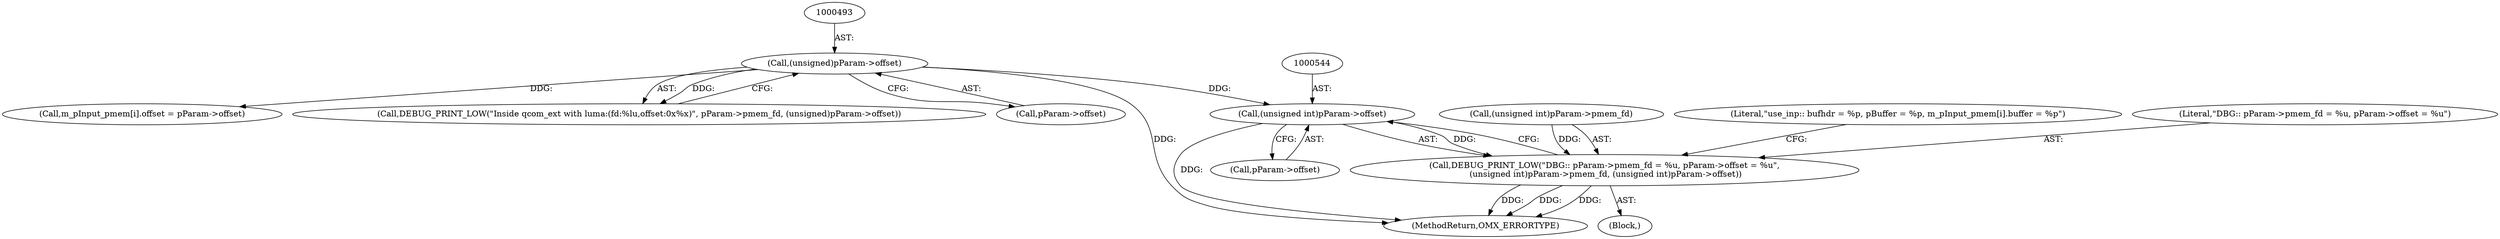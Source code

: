 digraph "0_Android_7558d03e6498e970b761aa44fff6b2c659202d95_1@pointer" {
"1000543" [label="(Call,(unsigned int)pParam->offset)"];
"1000492" [label="(Call,(unsigned)pParam->offset)"];
"1000536" [label="(Call,DEBUG_PRINT_LOW(\"DBG:: pParam->pmem_fd = %u, pParam->offset = %u\",\n (unsigned int)pParam->pmem_fd, (unsigned int)pParam->offset))"];
"1000538" [label="(Call,(unsigned int)pParam->pmem_fd)"];
"1000509" [label="(Call,m_pInput_pmem[i].offset = pParam->offset)"];
"1000536" [label="(Call,DEBUG_PRINT_LOW(\"DBG:: pParam->pmem_fd = %u, pParam->offset = %u\",\n (unsigned int)pParam->pmem_fd, (unsigned int)pParam->offset))"];
"1000545" [label="(Call,pParam->offset)"];
"1000499" [label="(Block,)"];
"1000555" [label="(Literal,\"use_inp:: bufhdr = %p, pBuffer = %p, m_pInput_pmem[i].buffer = %p\")"];
"1000537" [label="(Literal,\"DBG:: pParam->pmem_fd = %u, pParam->offset = %u\")"];
"1000487" [label="(Call,DEBUG_PRINT_LOW(\"Inside qcom_ext with luma:(fd:%lu,offset:0x%x)\", pParam->pmem_fd, (unsigned)pParam->offset))"];
"1000492" [label="(Call,(unsigned)pParam->offset)"];
"1000494" [label="(Call,pParam->offset)"];
"1000592" [label="(MethodReturn,OMX_ERRORTYPE)"];
"1000543" [label="(Call,(unsigned int)pParam->offset)"];
"1000543" -> "1000536"  [label="AST: "];
"1000543" -> "1000545"  [label="CFG: "];
"1000544" -> "1000543"  [label="AST: "];
"1000545" -> "1000543"  [label="AST: "];
"1000536" -> "1000543"  [label="CFG: "];
"1000543" -> "1000592"  [label="DDG: "];
"1000543" -> "1000536"  [label="DDG: "];
"1000492" -> "1000543"  [label="DDG: "];
"1000492" -> "1000487"  [label="AST: "];
"1000492" -> "1000494"  [label="CFG: "];
"1000493" -> "1000492"  [label="AST: "];
"1000494" -> "1000492"  [label="AST: "];
"1000487" -> "1000492"  [label="CFG: "];
"1000492" -> "1000592"  [label="DDG: "];
"1000492" -> "1000487"  [label="DDG: "];
"1000492" -> "1000509"  [label="DDG: "];
"1000536" -> "1000499"  [label="AST: "];
"1000537" -> "1000536"  [label="AST: "];
"1000538" -> "1000536"  [label="AST: "];
"1000555" -> "1000536"  [label="CFG: "];
"1000536" -> "1000592"  [label="DDG: "];
"1000536" -> "1000592"  [label="DDG: "];
"1000536" -> "1000592"  [label="DDG: "];
"1000538" -> "1000536"  [label="DDG: "];
}
